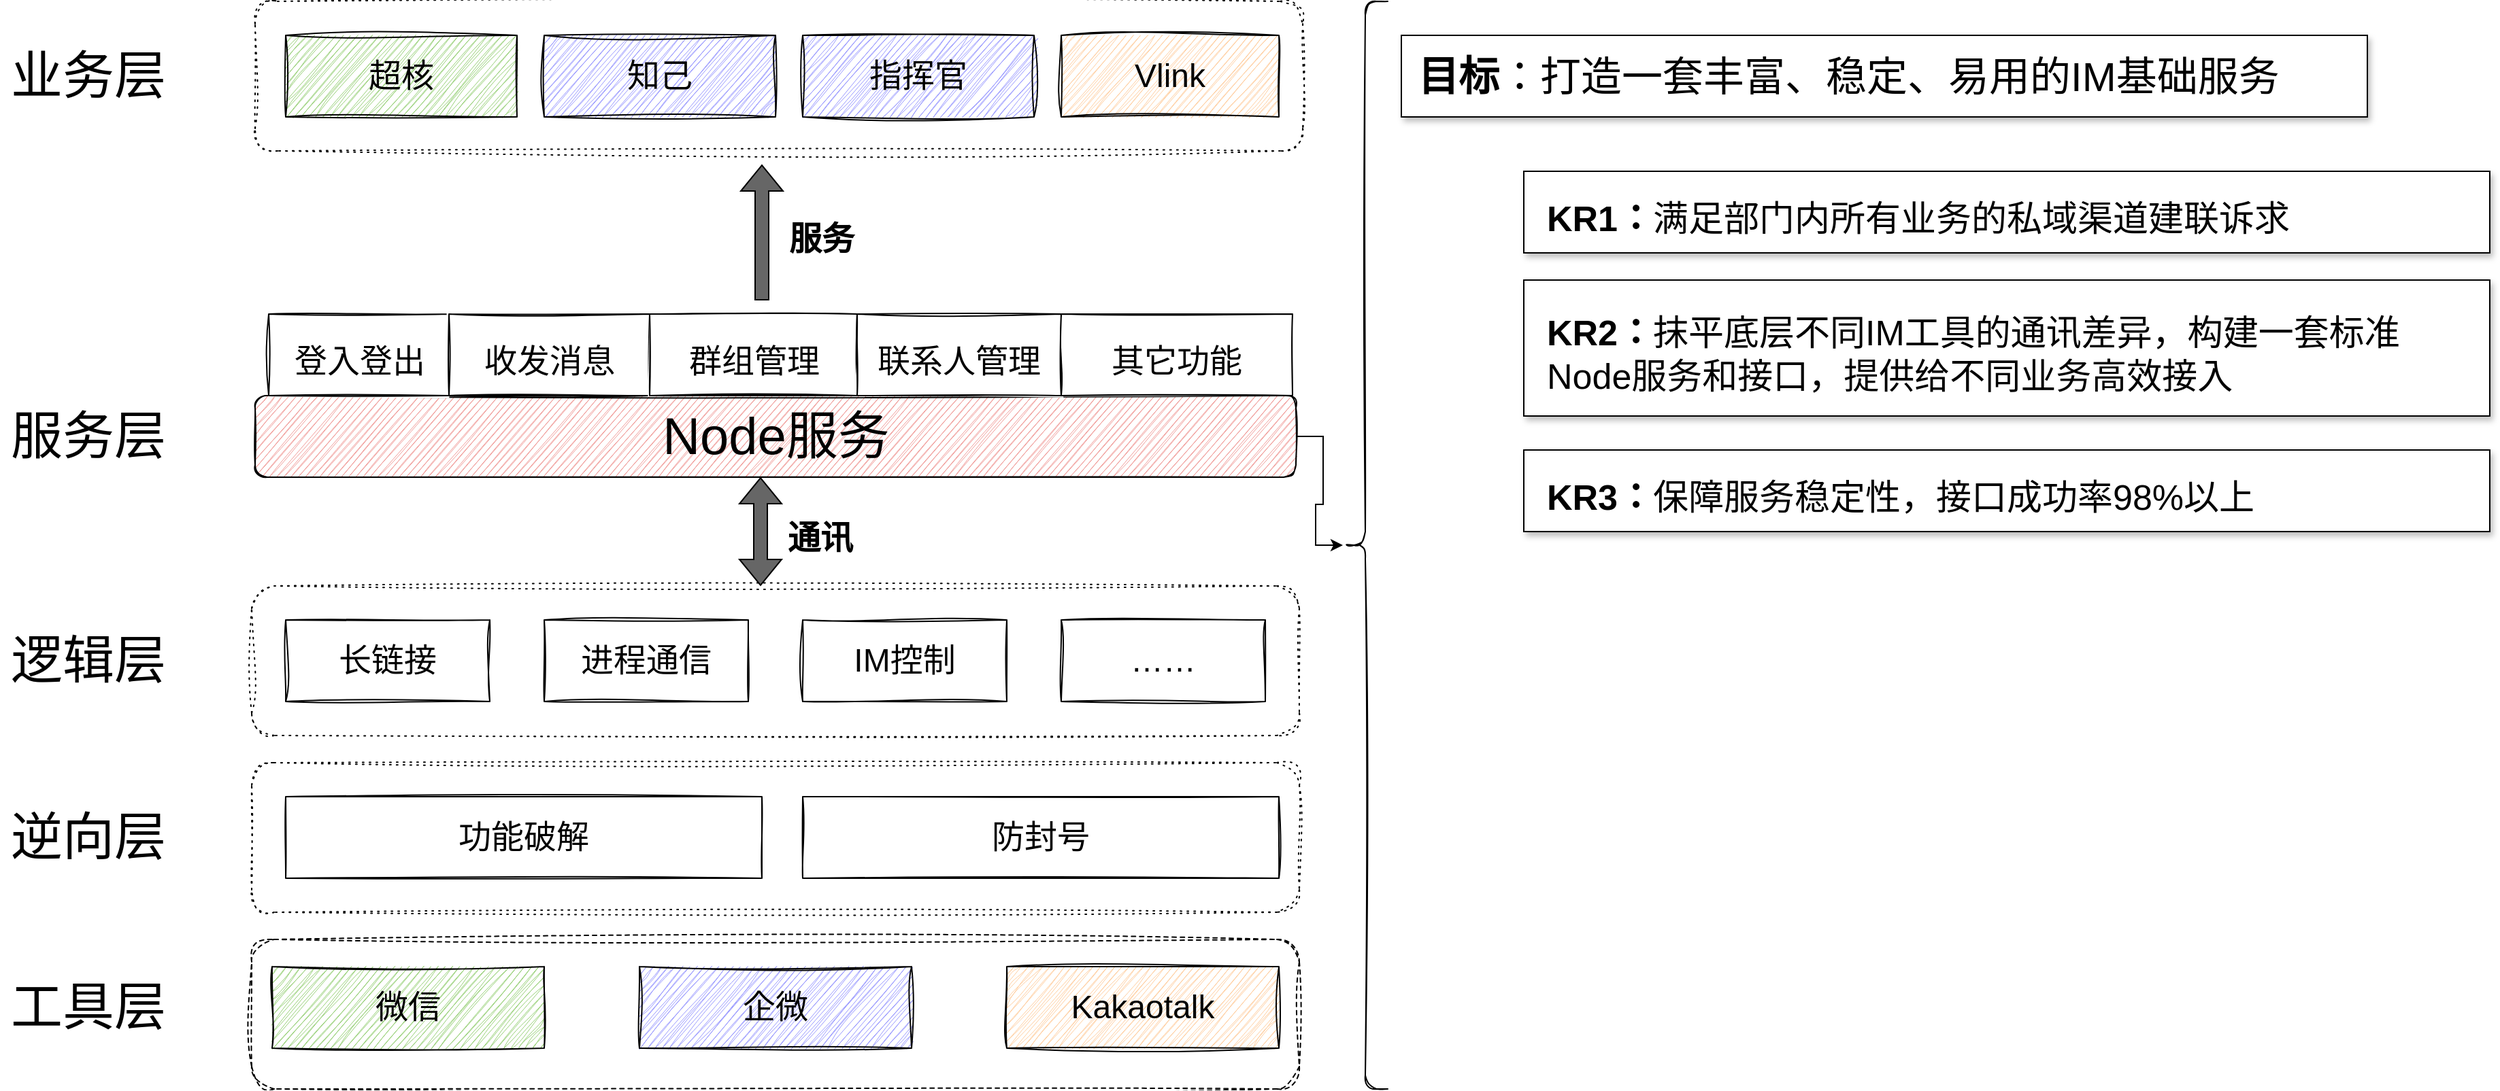 <mxfile version="20.7.2" type="github">
  <diagram id="sM8lzJNaa8BjBJN-WWW1" name="第 1 页">
    <mxGraphModel dx="2069" dy="1964" grid="1" gridSize="10" guides="1" tooltips="1" connect="1" arrows="1" fold="1" page="1" pageScale="1" pageWidth="827" pageHeight="1169" math="0" shadow="0">
      <root>
        <mxCell id="0" />
        <mxCell id="1" parent="0" />
        <mxCell id="9MdT7GAMhbWQTBxMyOs3-8" value="" style="rounded=1;whiteSpace=wrap;html=1;fontSize=24;dashed=1;sketch=1;curveFitting=1;jiggle=2;dashPattern=1 4;" vertex="1" parent="1">
          <mxGeometry x="25" y="200" width="770" height="110" as="geometry" />
        </mxCell>
        <mxCell id="9MdT7GAMhbWQTBxMyOs3-4" value="" style="rounded=1;whiteSpace=wrap;html=1;fontSize=24;dashed=1;sketch=1;curveFitting=1;jiggle=2;" vertex="1" parent="1">
          <mxGeometry x="25" y="330" width="770" height="110" as="geometry" />
        </mxCell>
        <mxCell id="9MdT7GAMhbWQTBxMyOs3-1" value="&lt;font style=&quot;font-size: 24px;&quot;&gt;微信&lt;/font&gt;" style="rounded=0;whiteSpace=wrap;html=1;fillColor=#97D077;sketch=1;curveFitting=1;jiggle=2;" vertex="1" parent="1">
          <mxGeometry x="40" y="350" width="200" height="60" as="geometry" />
        </mxCell>
        <mxCell id="9MdT7GAMhbWQTBxMyOs3-2" value="&lt;font style=&quot;font-size: 24px;&quot;&gt;企微&lt;/font&gt;" style="rounded=0;whiteSpace=wrap;html=1;fillColor=#9999FF;sketch=1;curveFitting=1;jiggle=2;" vertex="1" parent="1">
          <mxGeometry x="310" y="350" width="200" height="60" as="geometry" />
        </mxCell>
        <mxCell id="9MdT7GAMhbWQTBxMyOs3-3" value="&lt;font style=&quot;font-size: 24px;&quot;&gt;Kakaotalk&lt;/font&gt;" style="rounded=0;whiteSpace=wrap;html=1;fillColor=#FFCE9F;sketch=1;curveFitting=1;jiggle=2;" vertex="1" parent="1">
          <mxGeometry x="580" y="350" width="200" height="60" as="geometry" />
        </mxCell>
        <mxCell id="9MdT7GAMhbWQTBxMyOs3-5" value="功能破解" style="rounded=0;whiteSpace=wrap;html=1;sketch=1;fontSize=24;" vertex="1" parent="1">
          <mxGeometry x="50" y="225" width="350" height="60" as="geometry" />
        </mxCell>
        <mxCell id="9MdT7GAMhbWQTBxMyOs3-6" value="防封号" style="rounded=0;whiteSpace=wrap;html=1;sketch=1;fontSize=24;" vertex="1" parent="1">
          <mxGeometry x="430" y="225" width="350" height="60" as="geometry" />
        </mxCell>
        <mxCell id="9MdT7GAMhbWQTBxMyOs3-11" value="" style="rounded=1;whiteSpace=wrap;html=1;fontSize=24;dashed=1;sketch=1;curveFitting=1;jiggle=2;dashPattern=1 4;" vertex="1" parent="1">
          <mxGeometry x="25" y="70" width="770" height="110" as="geometry" />
        </mxCell>
        <mxCell id="9MdT7GAMhbWQTBxMyOs3-12" value="&lt;font style=&quot;font-size: 24px;&quot;&gt;长链接&lt;/font&gt;" style="rounded=0;whiteSpace=wrap;html=1;sketch=1;curveFitting=1;jiggle=2;" vertex="1" parent="1">
          <mxGeometry x="50" y="95" width="150" height="60" as="geometry" />
        </mxCell>
        <mxCell id="9MdT7GAMhbWQTBxMyOs3-13" value="&lt;font style=&quot;font-size: 24px;&quot;&gt;进程通信&lt;/font&gt;" style="rounded=0;whiteSpace=wrap;html=1;sketch=1;curveFitting=1;jiggle=2;" vertex="1" parent="1">
          <mxGeometry x="240" y="95" width="150" height="60" as="geometry" />
        </mxCell>
        <mxCell id="9MdT7GAMhbWQTBxMyOs3-14" value="&lt;font style=&quot;font-size: 24px;&quot;&gt;IM控制&lt;/font&gt;" style="rounded=0;whiteSpace=wrap;html=1;sketch=1;curveFitting=1;jiggle=2;" vertex="1" parent="1">
          <mxGeometry x="430" y="95" width="150" height="60" as="geometry" />
        </mxCell>
        <mxCell id="9MdT7GAMhbWQTBxMyOs3-16" value="&lt;font style=&quot;font-size: 24px;&quot;&gt;……&lt;/font&gt;" style="rounded=0;whiteSpace=wrap;html=1;sketch=1;curveFitting=1;jiggle=2;" vertex="1" parent="1">
          <mxGeometry x="620" y="95" width="150" height="60" as="geometry" />
        </mxCell>
        <mxCell id="9MdT7GAMhbWQTBxMyOs3-17" value="工具层" style="text;html=1;strokeColor=none;fillColor=none;align=center;verticalAlign=middle;whiteSpace=wrap;rounded=0;dashed=1;dashPattern=1 4;sketch=1;fontSize=38;" vertex="1" parent="1">
          <mxGeometry x="-160" y="365" width="130" height="30" as="geometry" />
        </mxCell>
        <mxCell id="9MdT7GAMhbWQTBxMyOs3-18" value="逆向层" style="text;html=1;strokeColor=none;fillColor=none;align=center;verticalAlign=middle;whiteSpace=wrap;rounded=0;dashed=1;dashPattern=1 4;sketch=1;fontSize=38;" vertex="1" parent="1">
          <mxGeometry x="-160" y="240" width="130" height="30" as="geometry" />
        </mxCell>
        <mxCell id="9MdT7GAMhbWQTBxMyOs3-19" value="逻辑层" style="text;html=1;strokeColor=none;fillColor=none;align=center;verticalAlign=middle;whiteSpace=wrap;rounded=0;dashed=1;dashPattern=1 4;sketch=1;fontSize=38;" vertex="1" parent="1">
          <mxGeometry x="-160" y="110" width="130" height="30" as="geometry" />
        </mxCell>
        <mxCell id="9MdT7GAMhbWQTBxMyOs3-55" value="" style="edgeStyle=orthogonalEdgeStyle;rounded=0;orthogonalLoop=1;jettySize=auto;html=1;fontSize=26;fillColor=#666666;" edge="1" parent="1" source="9MdT7GAMhbWQTBxMyOs3-22" target="9MdT7GAMhbWQTBxMyOs3-49">
          <mxGeometry relative="1" as="geometry" />
        </mxCell>
        <mxCell id="9MdT7GAMhbWQTBxMyOs3-22" value="Node服务" style="rounded=1;whiteSpace=wrap;html=1;sketch=1;fontSize=38;gradientColor=none;fillColor=#F19C99;" vertex="1" parent="1">
          <mxGeometry x="27.5" y="-70" width="765" height="60" as="geometry" />
        </mxCell>
        <mxCell id="9MdT7GAMhbWQTBxMyOs3-23" value="&lt;font style=&quot;font-size: 24px;&quot;&gt;登入登出&lt;/font&gt;" style="rounded=0;whiteSpace=wrap;html=1;sketch=1;fontSize=38;" vertex="1" parent="1">
          <mxGeometry x="37.5" y="-130" width="132.5" height="60" as="geometry" />
        </mxCell>
        <mxCell id="9MdT7GAMhbWQTBxMyOs3-24" value="&lt;font style=&quot;font-size: 24px;&quot;&gt;收发消息&lt;/font&gt;" style="rounded=0;whiteSpace=wrap;html=1;sketch=1;fontSize=38;" vertex="1" parent="1">
          <mxGeometry x="170" y="-130" width="147.5" height="60" as="geometry" />
        </mxCell>
        <mxCell id="9MdT7GAMhbWQTBxMyOs3-25" value="&lt;font style=&quot;font-size: 24px;&quot;&gt;群组管理&lt;/font&gt;" style="rounded=0;whiteSpace=wrap;html=1;sketch=1;fontSize=38;" vertex="1" parent="1">
          <mxGeometry x="317.5" y="-130" width="152.5" height="60" as="geometry" />
        </mxCell>
        <mxCell id="9MdT7GAMhbWQTBxMyOs3-26" value="&lt;font style=&quot;font-size: 24px;&quot;&gt;联系人管理&lt;/font&gt;" style="rounded=0;whiteSpace=wrap;html=1;sketch=1;fontSize=38;" vertex="1" parent="1">
          <mxGeometry x="470" y="-130" width="150" height="60" as="geometry" />
        </mxCell>
        <mxCell id="9MdT7GAMhbWQTBxMyOs3-27" value="&lt;font style=&quot;font-size: 24px;&quot;&gt;其它功能&lt;/font&gt;" style="rounded=0;whiteSpace=wrap;html=1;sketch=1;fontSize=38;" vertex="1" parent="1">
          <mxGeometry x="620" y="-130" width="170" height="60" as="geometry" />
        </mxCell>
        <mxCell id="9MdT7GAMhbWQTBxMyOs3-29" value="" style="shape=flexArrow;endArrow=classic;startArrow=classic;html=1;rounded=0;fontSize=24;fillColor=#666666;" edge="1" parent="1">
          <mxGeometry width="100" height="100" relative="1" as="geometry">
            <mxPoint x="399" y="70" as="sourcePoint" />
            <mxPoint x="399" y="-10" as="targetPoint" />
          </mxGeometry>
        </mxCell>
        <mxCell id="9MdT7GAMhbWQTBxMyOs3-30" value="通讯" style="text;html=1;strokeColor=none;fillColor=none;align=center;verticalAlign=middle;whiteSpace=wrap;rounded=0;sketch=1;fontSize=24;fontStyle=1" vertex="1" parent="1">
          <mxGeometry x="412.5" y="20" width="60" height="30" as="geometry" />
        </mxCell>
        <mxCell id="9MdT7GAMhbWQTBxMyOs3-32" value="服务层" style="text;html=1;strokeColor=none;fillColor=none;align=center;verticalAlign=middle;whiteSpace=wrap;rounded=0;dashed=1;dashPattern=1 4;sketch=1;fontSize=38;" vertex="1" parent="1">
          <mxGeometry x="-160" y="-55" width="130" height="30" as="geometry" />
        </mxCell>
        <mxCell id="9MdT7GAMhbWQTBxMyOs3-34" value="" style="rounded=1;whiteSpace=wrap;html=1;fontSize=24;dashed=1;sketch=1;curveFitting=1;jiggle=2;dashPattern=1 4;" vertex="1" parent="1">
          <mxGeometry x="27.5" y="-360" width="770" height="110" as="geometry" />
        </mxCell>
        <mxCell id="9MdT7GAMhbWQTBxMyOs3-38" value="&lt;font style=&quot;font-size: 24px;&quot;&gt;超核&lt;/font&gt;" style="rounded=0;whiteSpace=wrap;html=1;fillColor=#97D077;sketch=1;curveFitting=1;jiggle=2;" vertex="1" parent="1">
          <mxGeometry x="50" y="-335" width="170" height="60" as="geometry" />
        </mxCell>
        <mxCell id="9MdT7GAMhbWQTBxMyOs3-40" value="&lt;font style=&quot;font-size: 24px;&quot;&gt;知己&lt;/font&gt;" style="rounded=0;whiteSpace=wrap;html=1;fillColor=#9999FF;sketch=1;curveFitting=1;jiggle=2;" vertex="1" parent="1">
          <mxGeometry x="240" y="-335" width="170" height="60" as="geometry" />
        </mxCell>
        <mxCell id="9MdT7GAMhbWQTBxMyOs3-42" value="&lt;font style=&quot;font-size: 24px;&quot;&gt;指挥官&lt;/font&gt;" style="rounded=0;whiteSpace=wrap;html=1;fillColor=#9999FF;sketch=1;curveFitting=1;jiggle=2;" vertex="1" parent="1">
          <mxGeometry x="430" y="-335" width="170" height="60" as="geometry" />
        </mxCell>
        <mxCell id="9MdT7GAMhbWQTBxMyOs3-43" value="&lt;font style=&quot;font-size: 24px;&quot;&gt;Vlink&lt;/font&gt;" style="rounded=0;whiteSpace=wrap;html=1;fillColor=#FFCE9F;sketch=1;curveFitting=1;jiggle=2;" vertex="1" parent="1">
          <mxGeometry x="620" y="-335" width="160" height="60" as="geometry" />
        </mxCell>
        <mxCell id="9MdT7GAMhbWQTBxMyOs3-44" value="业务层" style="text;html=1;strokeColor=none;fillColor=none;align=center;verticalAlign=middle;whiteSpace=wrap;rounded=0;dashed=1;dashPattern=1 4;sketch=1;fontSize=38;" vertex="1" parent="1">
          <mxGeometry x="-160" y="-320" width="130" height="30" as="geometry" />
        </mxCell>
        <mxCell id="9MdT7GAMhbWQTBxMyOs3-46" value="" style="shape=flexArrow;endArrow=classic;html=1;rounded=0;fontSize=24;fillColor=#666666;" edge="1" parent="1">
          <mxGeometry width="50" height="50" relative="1" as="geometry">
            <mxPoint x="400" y="-140" as="sourcePoint" />
            <mxPoint x="400" y="-240" as="targetPoint" />
          </mxGeometry>
        </mxCell>
        <mxCell id="9MdT7GAMhbWQTBxMyOs3-47" value="服务" style="text;html=1;strokeColor=none;fillColor=none;align=center;verticalAlign=middle;whiteSpace=wrap;rounded=0;sketch=1;fontSize=24;fontStyle=1" vertex="1" parent="1">
          <mxGeometry x="414" y="-200" width="60" height="30" as="geometry" />
        </mxCell>
        <mxCell id="9MdT7GAMhbWQTBxMyOs3-49" value="" style="shape=curlyBracket;whiteSpace=wrap;html=1;rounded=1;labelPosition=left;verticalLabelPosition=middle;align=right;verticalAlign=middle;sketch=1;fontSize=24;fillColor=#F19C99;gradientColor=none;" vertex="1" parent="1">
          <mxGeometry x="827" y="-360" width="33" height="800" as="geometry" />
        </mxCell>
        <mxCell id="9MdT7GAMhbWQTBxMyOs3-51" value="" style="rounded=0;whiteSpace=wrap;html=1;fontSize=28;glass=0;shadow=1;" vertex="1" parent="1">
          <mxGeometry x="870" y="-335" width="710" height="60" as="geometry" />
        </mxCell>
        <mxCell id="9MdT7GAMhbWQTBxMyOs3-52" value="&lt;font style=&quot;font-size: 30px;&quot;&gt;&lt;b&gt;目标&lt;/b&gt;：打造一套丰富、稳定、易用的IM基础服务&lt;/font&gt;" style="text;html=1;strokeColor=none;fillColor=none;align=left;verticalAlign=middle;whiteSpace=wrap;rounded=0;shadow=1;glass=0;sketch=0;fontSize=24;" vertex="1" parent="1">
          <mxGeometry x="880" y="-320" width="680" height="30" as="geometry" />
        </mxCell>
        <mxCell id="9MdT7GAMhbWQTBxMyOs3-53" value="" style="rounded=0;whiteSpace=wrap;html=1;fontSize=28;glass=0;shadow=1;" vertex="1" parent="1">
          <mxGeometry x="960" y="-235" width="710" height="60" as="geometry" />
        </mxCell>
        <mxCell id="9MdT7GAMhbWQTBxMyOs3-54" value="&lt;font style=&quot;font-size: 26px;&quot;&gt;&lt;b&gt;KR1：&lt;/b&gt;满足部门内所有业务的私域渠道建联诉求&lt;/font&gt;" style="text;html=1;strokeColor=none;fillColor=none;align=left;verticalAlign=middle;whiteSpace=wrap;rounded=0;shadow=1;glass=0;sketch=0;fontSize=24;" vertex="1" parent="1">
          <mxGeometry x="975" y="-215" width="680" height="30" as="geometry" />
        </mxCell>
        <mxCell id="9MdT7GAMhbWQTBxMyOs3-56" value="" style="rounded=0;whiteSpace=wrap;html=1;fontSize=28;glass=0;shadow=1;" vertex="1" parent="1">
          <mxGeometry x="960" y="-155" width="710" height="100" as="geometry" />
        </mxCell>
        <mxCell id="9MdT7GAMhbWQTBxMyOs3-57" value="&lt;font style=&quot;font-size: 26px;&quot;&gt;&lt;b&gt;KR2：&lt;/b&gt;抹平底层不同IM工具的通讯差异，构建一套标准Node服务和接口，提供给不同业务高效接入&lt;/font&gt;" style="text;html=1;strokeColor=none;fillColor=none;align=left;verticalAlign=middle;whiteSpace=wrap;rounded=0;shadow=1;glass=0;sketch=0;fontSize=24;" vertex="1" parent="1">
          <mxGeometry x="975" y="-135" width="680" height="70" as="geometry" />
        </mxCell>
        <mxCell id="9MdT7GAMhbWQTBxMyOs3-58" value="" style="rounded=0;whiteSpace=wrap;html=1;fontSize=28;glass=0;shadow=1;" vertex="1" parent="1">
          <mxGeometry x="960" y="-30" width="710" height="60" as="geometry" />
        </mxCell>
        <mxCell id="9MdT7GAMhbWQTBxMyOs3-59" value="&lt;font style=&quot;font-size: 26px;&quot;&gt;&lt;b&gt;KR3：&lt;/b&gt;保障服务稳定性，接口成功率98%以上&lt;/font&gt;" style="text;html=1;strokeColor=none;fillColor=none;align=left;verticalAlign=middle;whiteSpace=wrap;rounded=0;shadow=1;glass=0;sketch=0;fontSize=24;" vertex="1" parent="1">
          <mxGeometry x="975" y="-10" width="680" height="30" as="geometry" />
        </mxCell>
      </root>
    </mxGraphModel>
  </diagram>
</mxfile>
